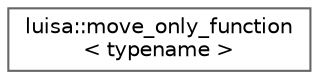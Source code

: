 digraph "类继承关系图"
{
 // LATEX_PDF_SIZE
  bgcolor="transparent";
  edge [fontname=Helvetica,fontsize=10,labelfontname=Helvetica,labelfontsize=10];
  node [fontname=Helvetica,fontsize=10,shape=box,height=0.2,width=0.4];
  rankdir="LR";
  Node0 [id="Node000000",label="luisa::move_only_function\l\< typename \>",height=0.2,width=0.4,color="grey40", fillcolor="white", style="filled",URL="$classluisa_1_1move__only__function.html",tooltip=" "];
}
